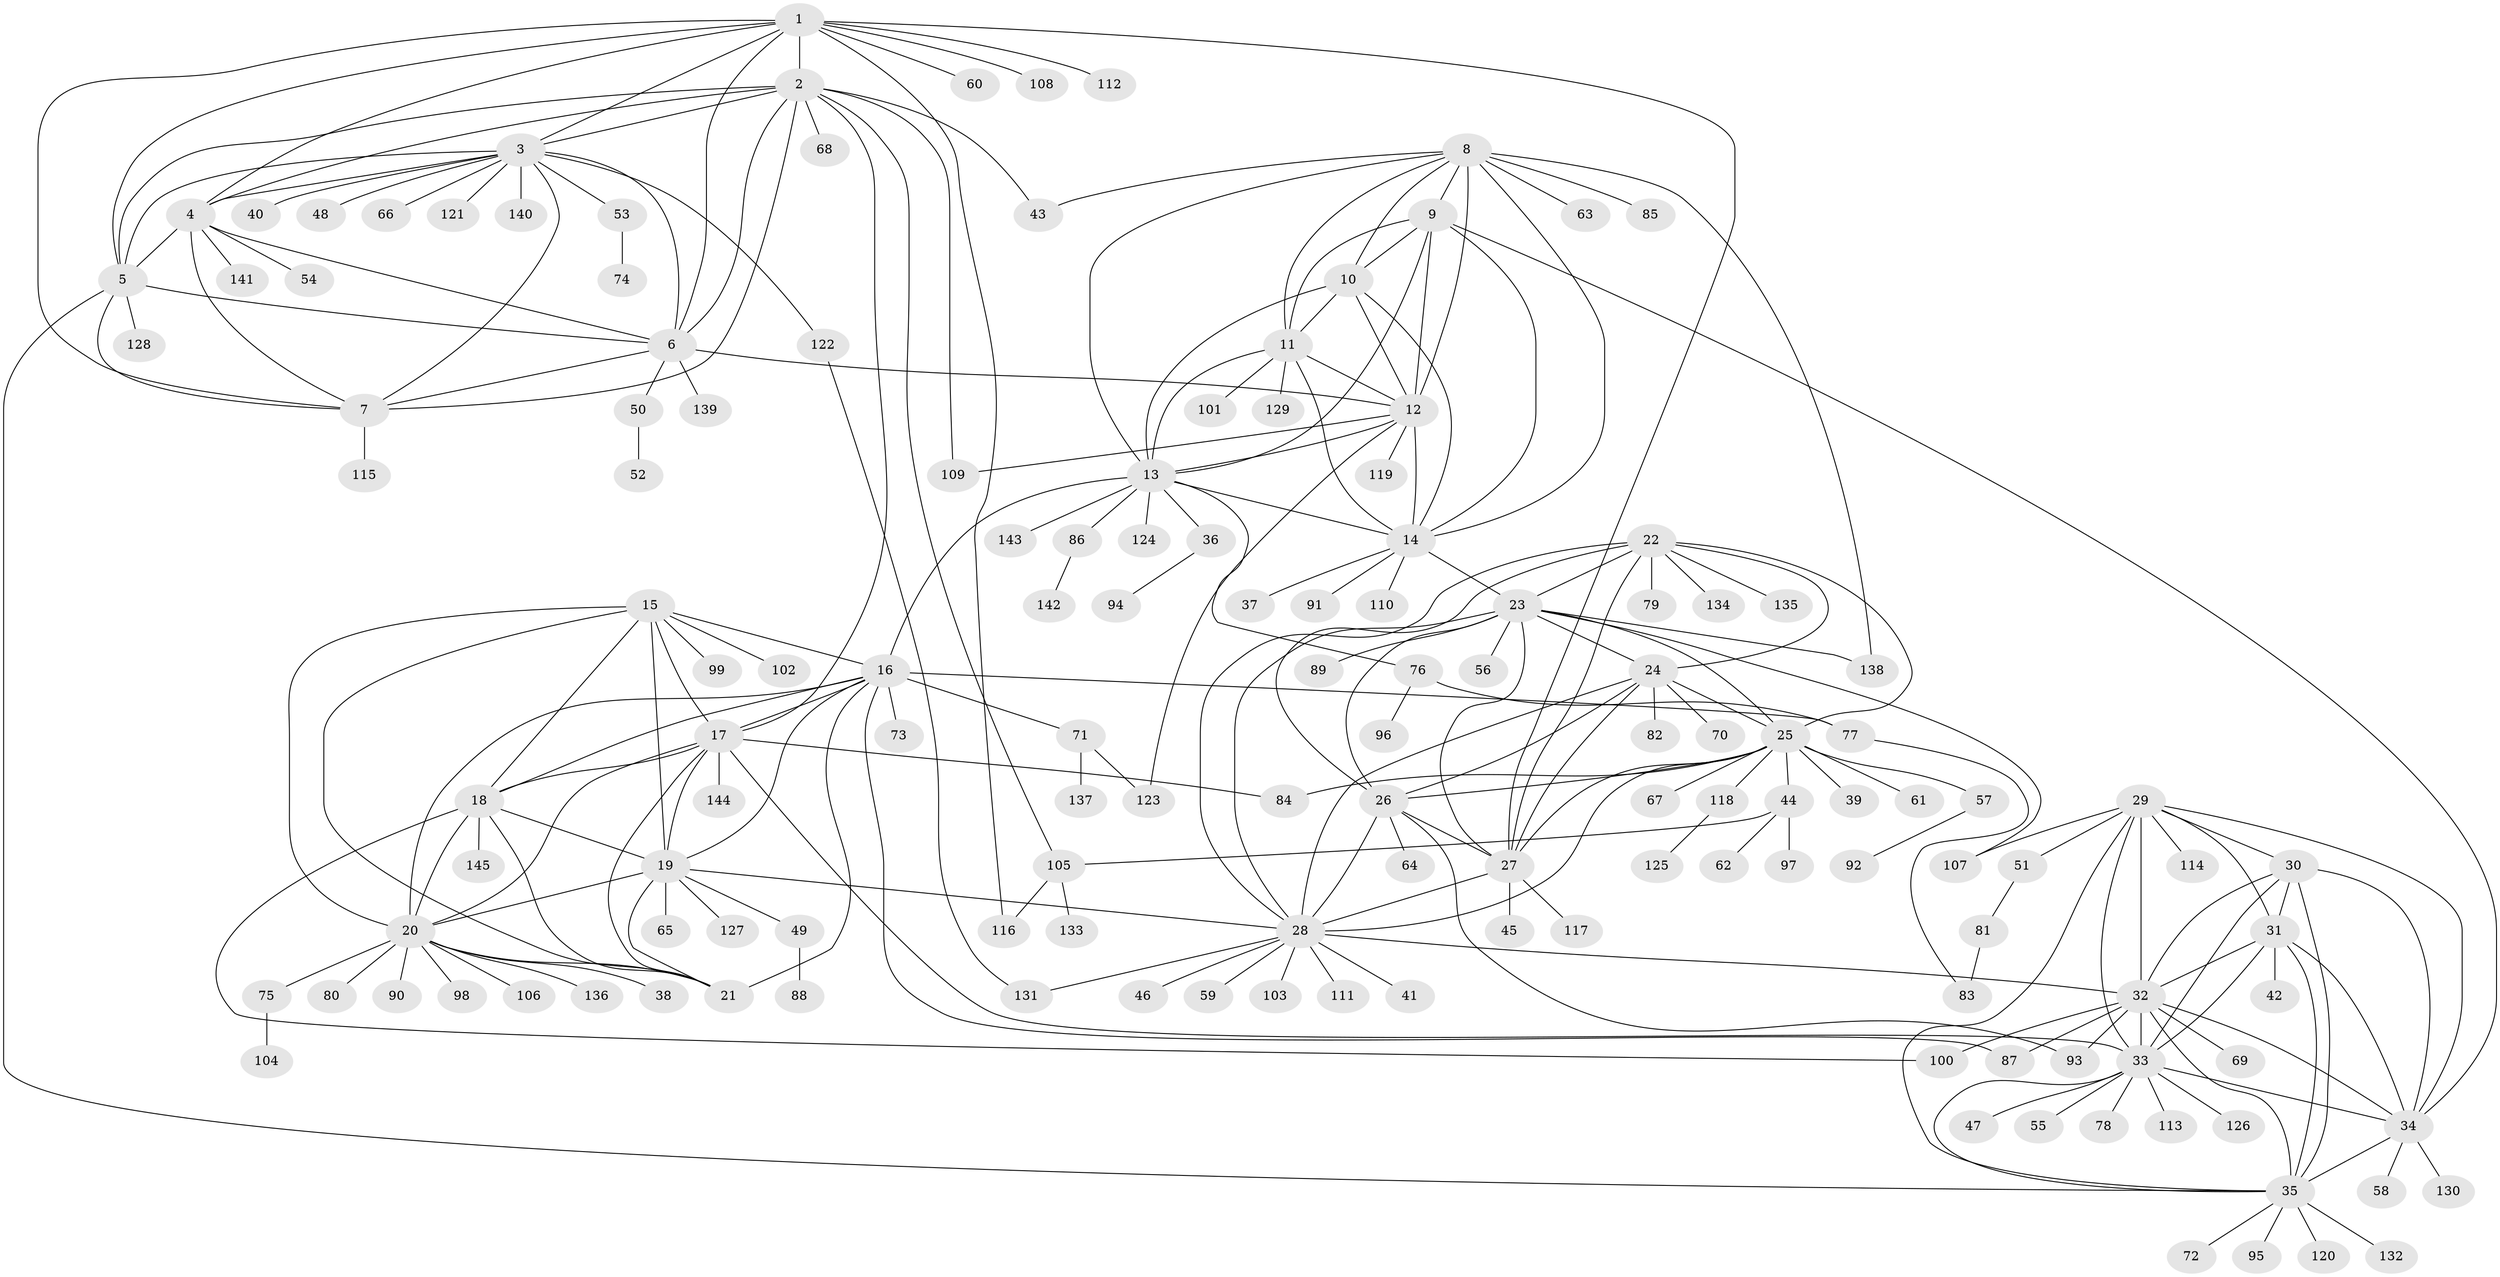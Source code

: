 // coarse degree distribution, {15: 0.008620689655172414, 12: 0.02586206896551724, 7: 0.02586206896551724, 8: 0.04310344827586207, 6: 0.05172413793103448, 10: 0.02586206896551724, 5: 0.008620689655172414, 11: 0.02586206896551724, 19: 0.008620689655172414, 9: 0.017241379310344827, 13: 0.008620689655172414, 2: 0.13793103448275862, 1: 0.603448275862069, 4: 0.008620689655172414}
// Generated by graph-tools (version 1.1) at 2025/42/03/06/25 10:42:12]
// undirected, 145 vertices, 239 edges
graph export_dot {
graph [start="1"]
  node [color=gray90,style=filled];
  1;
  2;
  3;
  4;
  5;
  6;
  7;
  8;
  9;
  10;
  11;
  12;
  13;
  14;
  15;
  16;
  17;
  18;
  19;
  20;
  21;
  22;
  23;
  24;
  25;
  26;
  27;
  28;
  29;
  30;
  31;
  32;
  33;
  34;
  35;
  36;
  37;
  38;
  39;
  40;
  41;
  42;
  43;
  44;
  45;
  46;
  47;
  48;
  49;
  50;
  51;
  52;
  53;
  54;
  55;
  56;
  57;
  58;
  59;
  60;
  61;
  62;
  63;
  64;
  65;
  66;
  67;
  68;
  69;
  70;
  71;
  72;
  73;
  74;
  75;
  76;
  77;
  78;
  79;
  80;
  81;
  82;
  83;
  84;
  85;
  86;
  87;
  88;
  89;
  90;
  91;
  92;
  93;
  94;
  95;
  96;
  97;
  98;
  99;
  100;
  101;
  102;
  103;
  104;
  105;
  106;
  107;
  108;
  109;
  110;
  111;
  112;
  113;
  114;
  115;
  116;
  117;
  118;
  119;
  120;
  121;
  122;
  123;
  124;
  125;
  126;
  127;
  128;
  129;
  130;
  131;
  132;
  133;
  134;
  135;
  136;
  137;
  138;
  139;
  140;
  141;
  142;
  143;
  144;
  145;
  1 -- 2;
  1 -- 3;
  1 -- 4;
  1 -- 5;
  1 -- 6;
  1 -- 7;
  1 -- 27;
  1 -- 60;
  1 -- 108;
  1 -- 112;
  1 -- 116;
  2 -- 3;
  2 -- 4;
  2 -- 5;
  2 -- 6;
  2 -- 7;
  2 -- 17;
  2 -- 43;
  2 -- 68;
  2 -- 105;
  2 -- 109;
  3 -- 4;
  3 -- 5;
  3 -- 6;
  3 -- 7;
  3 -- 40;
  3 -- 48;
  3 -- 53;
  3 -- 66;
  3 -- 121;
  3 -- 122;
  3 -- 140;
  4 -- 5;
  4 -- 6;
  4 -- 7;
  4 -- 54;
  4 -- 141;
  5 -- 6;
  5 -- 7;
  5 -- 35;
  5 -- 128;
  6 -- 7;
  6 -- 12;
  6 -- 50;
  6 -- 139;
  7 -- 115;
  8 -- 9;
  8 -- 10;
  8 -- 11;
  8 -- 12;
  8 -- 13;
  8 -- 14;
  8 -- 43;
  8 -- 63;
  8 -- 85;
  8 -- 138;
  9 -- 10;
  9 -- 11;
  9 -- 12;
  9 -- 13;
  9 -- 14;
  9 -- 34;
  10 -- 11;
  10 -- 12;
  10 -- 13;
  10 -- 14;
  11 -- 12;
  11 -- 13;
  11 -- 14;
  11 -- 101;
  11 -- 129;
  12 -- 13;
  12 -- 14;
  12 -- 109;
  12 -- 119;
  12 -- 123;
  13 -- 14;
  13 -- 16;
  13 -- 36;
  13 -- 76;
  13 -- 86;
  13 -- 124;
  13 -- 143;
  14 -- 23;
  14 -- 37;
  14 -- 91;
  14 -- 110;
  15 -- 16;
  15 -- 17;
  15 -- 18;
  15 -- 19;
  15 -- 20;
  15 -- 21;
  15 -- 99;
  15 -- 102;
  16 -- 17;
  16 -- 18;
  16 -- 19;
  16 -- 20;
  16 -- 21;
  16 -- 71;
  16 -- 73;
  16 -- 77;
  16 -- 87;
  17 -- 18;
  17 -- 19;
  17 -- 20;
  17 -- 21;
  17 -- 33;
  17 -- 84;
  17 -- 144;
  18 -- 19;
  18 -- 20;
  18 -- 21;
  18 -- 100;
  18 -- 145;
  19 -- 20;
  19 -- 21;
  19 -- 28;
  19 -- 49;
  19 -- 65;
  19 -- 127;
  20 -- 21;
  20 -- 38;
  20 -- 75;
  20 -- 80;
  20 -- 90;
  20 -- 98;
  20 -- 106;
  20 -- 136;
  22 -- 23;
  22 -- 24;
  22 -- 25;
  22 -- 26;
  22 -- 27;
  22 -- 28;
  22 -- 79;
  22 -- 134;
  22 -- 135;
  23 -- 24;
  23 -- 25;
  23 -- 26;
  23 -- 27;
  23 -- 28;
  23 -- 56;
  23 -- 89;
  23 -- 107;
  23 -- 138;
  24 -- 25;
  24 -- 26;
  24 -- 27;
  24 -- 28;
  24 -- 70;
  24 -- 82;
  25 -- 26;
  25 -- 27;
  25 -- 28;
  25 -- 39;
  25 -- 44;
  25 -- 57;
  25 -- 61;
  25 -- 67;
  25 -- 84;
  25 -- 118;
  26 -- 27;
  26 -- 28;
  26 -- 64;
  26 -- 93;
  27 -- 28;
  27 -- 45;
  27 -- 117;
  28 -- 32;
  28 -- 41;
  28 -- 46;
  28 -- 59;
  28 -- 103;
  28 -- 111;
  28 -- 131;
  29 -- 30;
  29 -- 31;
  29 -- 32;
  29 -- 33;
  29 -- 34;
  29 -- 35;
  29 -- 51;
  29 -- 107;
  29 -- 114;
  30 -- 31;
  30 -- 32;
  30 -- 33;
  30 -- 34;
  30 -- 35;
  31 -- 32;
  31 -- 33;
  31 -- 34;
  31 -- 35;
  31 -- 42;
  32 -- 33;
  32 -- 34;
  32 -- 35;
  32 -- 69;
  32 -- 87;
  32 -- 93;
  32 -- 100;
  33 -- 34;
  33 -- 35;
  33 -- 47;
  33 -- 55;
  33 -- 78;
  33 -- 113;
  33 -- 126;
  34 -- 35;
  34 -- 58;
  34 -- 130;
  35 -- 72;
  35 -- 95;
  35 -- 120;
  35 -- 132;
  36 -- 94;
  44 -- 62;
  44 -- 97;
  44 -- 105;
  49 -- 88;
  50 -- 52;
  51 -- 81;
  53 -- 74;
  57 -- 92;
  71 -- 123;
  71 -- 137;
  75 -- 104;
  76 -- 77;
  76 -- 96;
  77 -- 83;
  81 -- 83;
  86 -- 142;
  105 -- 116;
  105 -- 133;
  118 -- 125;
  122 -- 131;
}
